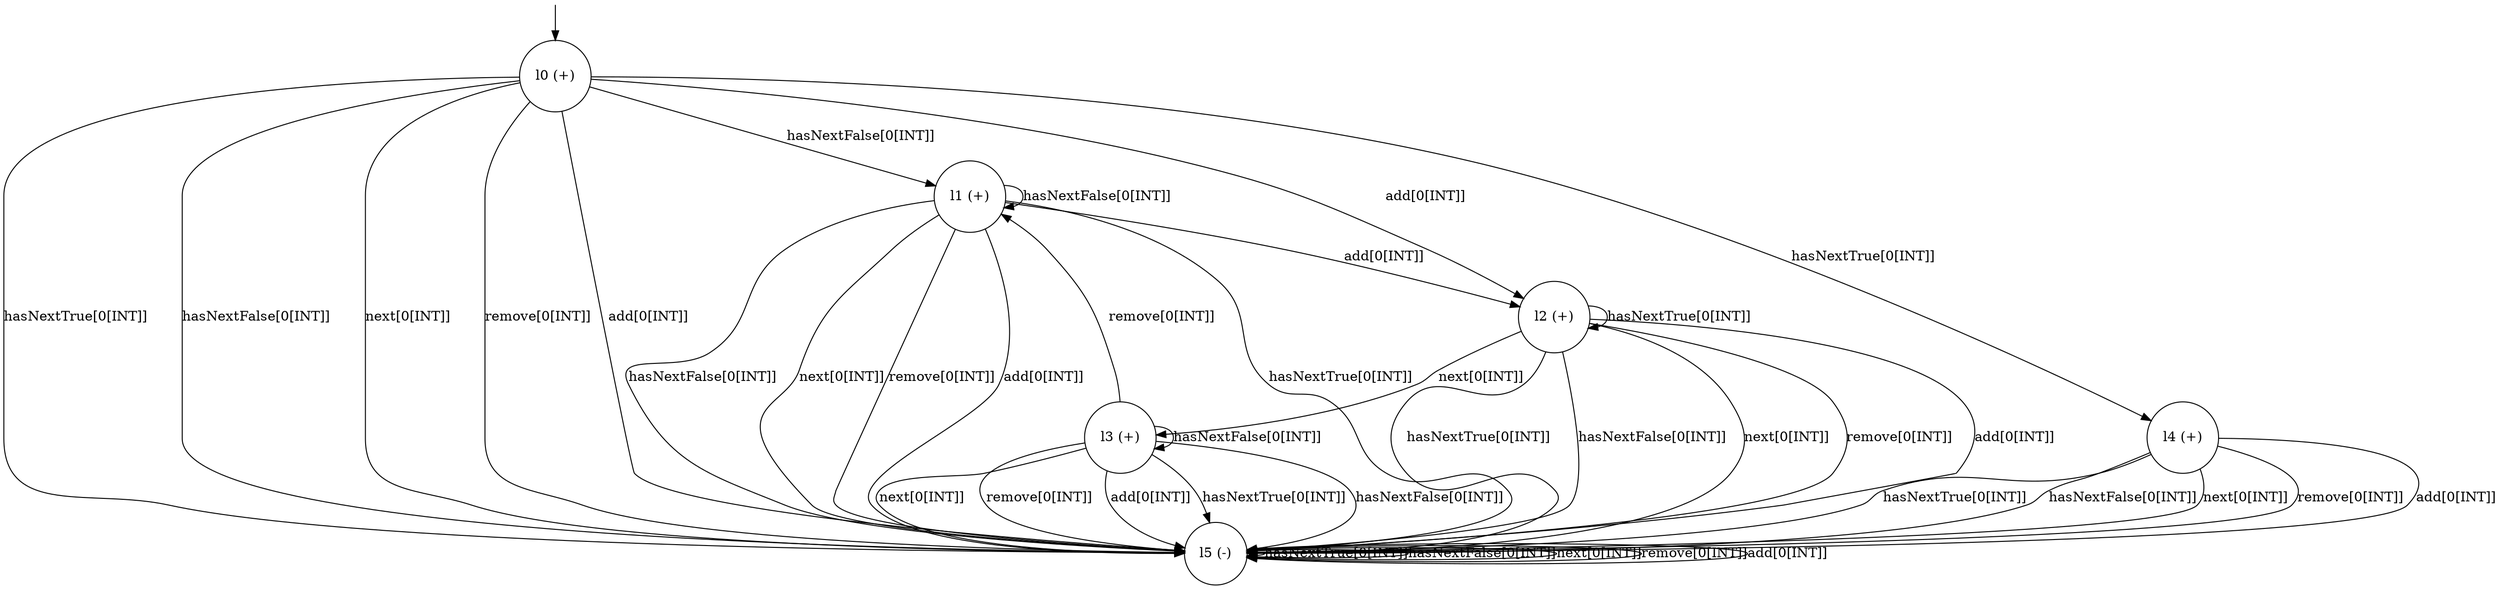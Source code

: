 digraph g {

	s0 [shape="circle" label="l0 (+)"];
	s1 [shape="circle" label="l1 (+)"];
	s2 [shape="circle" label="l2 (+)"];
	s3 [shape="circle" label="l3 (+)"];
	s4 [shape="circle" label="l4 (+)"];
	s5 [shape="circle" label="l5 (-)"];
	s0 -> s4 [label="hasNextTrue[0[INT]]"];
	s0 -> s5 [label="hasNextTrue[0[INT]]"];
	s0 -> s1 [label="hasNextFalse[0[INT]]"];
	s0 -> s5 [label="hasNextFalse[0[INT]]"];
	s0 -> s5 [label="next[0[INT]]"];
	s0 -> s5 [label="remove[0[INT]]"];
	s0 -> s2 [label="add[0[INT]]"];
	s0 -> s5 [label="add[0[INT]]"];
	s1 -> s5 [label="hasNextTrue[0[INT]]"];
	s1 -> s1 [label="hasNextFalse[0[INT]]"];
	s1 -> s5 [label="hasNextFalse[0[INT]]"];
	s1 -> s5 [label="next[0[INT]]"];
	s1 -> s5 [label="remove[0[INT]]"];
	s1 -> s2 [label="add[0[INT]]"];
	s1 -> s5 [label="add[0[INT]]"];
	s2 -> s2 [label="hasNextTrue[0[INT]]"];
	s2 -> s5 [label="hasNextTrue[0[INT]]"];
	s2 -> s5 [label="hasNextFalse[0[INT]]"];
	s2 -> s3 [label="next[0[INT]]"];
	s2 -> s5 [label="next[0[INT]]"];
	s2 -> s5 [label="remove[0[INT]]"];
	s2 -> s5 [label="add[0[INT]]"];
	s3 -> s5 [label="hasNextTrue[0[INT]]"];
	s3 -> s3 [label="hasNextFalse[0[INT]]"];
	s3 -> s5 [label="hasNextFalse[0[INT]]"];
	s3 -> s5 [label="next[0[INT]]"];
	s3 -> s1 [label="remove[0[INT]]"];
	s3 -> s5 [label="remove[0[INT]]"];
	s3 -> s5 [label="add[0[INT]]"];
	s4 -> s5 [label="hasNextTrue[0[INT]]"];
	s4 -> s5 [label="hasNextFalse[0[INT]]"];
	s4 -> s5 [label="next[0[INT]]"];
	s4 -> s5 [label="remove[0[INT]]"];
	s4 -> s5 [label="add[0[INT]]"];
	s5 -> s5 [label="hasNextTrue[0[INT]]"];
	s5 -> s5 [label="hasNextFalse[0[INT]]"];
	s5 -> s5 [label="next[0[INT]]"];
	s5 -> s5 [label="remove[0[INT]]"];
	s5 -> s5 [label="add[0[INT]]"];

__start0 [label="" shape="none" width="0" height="0"];
__start0 -> s0;

}
